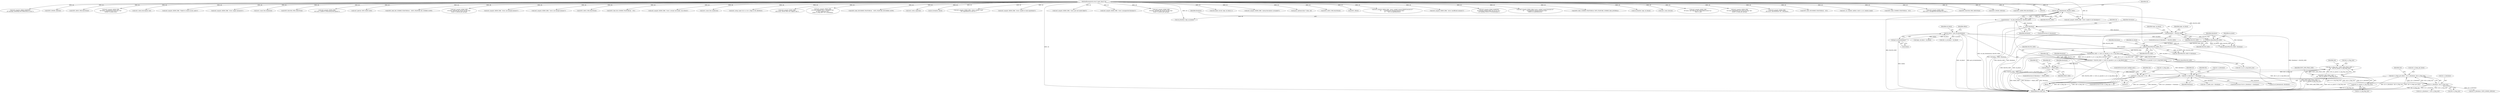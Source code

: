 digraph "0_linux_be0726d33cb8f411945884664924bed3cb8c70ee_0@integer" {
"1000693" [label="(Call,sbi->s_frags_per_block = sb->s_blocksize / sbi->s_frag_size)"];
"1000697" [label="(Call,sb->s_blocksize / sbi->s_frag_size)"];
"1000523" [label="(Call,sb->s_blocksize != blocksize)"];
"1000496" [label="(Call,blocksize != PAGE_SIZE)"];
"1000478" [label="(Call,blocksize = BLOCK_SIZE << le32_to_cpu(sbi->s_es->s_log_block_size))"];
"1000480" [label="(Call,BLOCK_SIZE << le32_to_cpu(sbi->s_es->s_log_block_size))"];
"1000221" [label="(Call,sb_block*BLOCK_SIZE)"];
"1000214" [label="(Call,sb_block*BLOCK_SIZE)"];
"1000120" [label="(Call,sb_block = get_sb_block(&data))"];
"1000122" [label="(Call,get_sb_block(&data))"];
"1000207" [label="(Call,blocksize != BLOCK_SIZE)"];
"1000198" [label="(Call,!blocksize)"];
"1000192" [label="(Call,blocksize = sb_min_blocksize(sb, BLOCK_SIZE))"];
"1000194" [label="(Call,sb_min_blocksize(sb, BLOCK_SIZE))"];
"1000110" [label="(MethodParameterIn,struct super_block *sb)"];
"1000482" [label="(Call,le32_to_cpu(sbi->s_es->s_log_block_size))"];
"1000687" [label="(Call,sbi->s_frag_size == 0)"];
"1000676" [label="(Call,sbi->s_frag_size = EXT2_MIN_FRAG_SIZE <<\n\t\t\t\t   le32_to_cpu(es->s_log_frag_size))"];
"1000680" [label="(Call,EXT2_MIN_FRAG_SIZE <<\n\t\t\t\t   le32_to_cpu(es->s_log_frag_size))"];
"1000682" [label="(Call,le32_to_cpu(es->s_log_frag_size))"];
"1001281" [label="(Call,ext2_msg(sb, KERN_WARNING,\n\t\t\t\"warning: mounting ext3 filesystem as ext2\"))"];
"1000730" [label="(Call,EXT2_INODE_SIZE(sb))"];
"1000943" [label="(Call,EXT2_DESC_PER_BLOCK(sb))"];
"1000195" [label="(Identifier,sb)"];
"1000227" [label="(Call,logic_sb_block = sb_block)"];
"1000668" [label="(Call,ext2_msg(sb, KERN_ERR,\n\t\t\t\t\"error: unsupported inode size: %d\",\n\t\t\t\tsbi->s_inode_size))"];
"1000217" [label="(Identifier,blocksize)"];
"1000110" [label="(MethodParameterIn,struct super_block *sb)"];
"1000701" [label="(Call,sbi->s_frag_size)"];
"1001051" [label="(Call,ext2_check_descriptors (sb))"];
"1000497" [label="(Identifier,blocksize)"];
"1001177" [label="(Call,ext2_msg(sb, KERN_ERR, \"Failed to create an mb_cache\"))"];
"1000687" [label="(Call,sbi->s_frag_size == 0)"];
"1000595" [label="(Call,ext2_msg(sb, KERN_ERR, \"error: magic mismatch\"))"];
"1000602" [label="(Identifier,sb)"];
"1000478" [label="(Call,blocksize = BLOCK_SIZE << le32_to_cpu(sbi->s_es->s_log_block_size))"];
"1001127" [label="(Call,ext2_count_free_blocks(sb))"];
"1000207" [label="(Call,blocksize != BLOCK_SIZE)"];
"1000498" [label="(Identifier,PAGE_SIZE)"];
"1000908" [label="(Call,EXT2_BLOCKS_PER_GROUP(sb))"];
"1000482" [label="(Call,le32_to_cpu(sbi->s_es->s_log_block_size))"];
"1000481" [label="(Identifier,BLOCK_SIZE)"];
"1001044" [label="(Call,ext2_msg(sb, KERN_ERR,\n\t\t\t\t\"error: unable to read group descriptors\"))"];
"1001220" [label="(Call,ext2_iget(sb, EXT2_ROOT_INO))"];
"1000467" [label="(Call,EXT2_HAS_RO_COMPAT_FEATURE(sb, ~EXT2_FEATURE_RO_COMPAT_SUPP))"];
"1000860" [label="(Call,ext2_msg(sb, KERN_ERR,\n\t\t\t\"error: #blocks per group too big: %lu\",\n\t\t\tsbi->s_blocks_per_group))"];
"1000676" [label="(Call,sbi->s_frag_size = EXT2_MIN_FRAG_SIZE <<\n\t\t\t\t   le32_to_cpu(es->s_log_frag_size))"];
"1000991" [label="(Call,ext2_msg(sb, KERN_ERR, \"error: not enough memory\"))"];
"1000501" [label="(Identifier,sb)"];
"1000193" [label="(Identifier,blocksize)"];
"1000523" [label="(Call,sb->s_blocksize != blocksize)"];
"1000182" [label="(Call,sbi->s_sb_block = sb_block)"];
"1000689" [label="(Identifier,sbi)"];
"1000496" [label="(Call,blocksize != PAGE_SIZE)"];
"1000682" [label="(Call,le32_to_cpu(es->s_log_frag_size))"];
"1000681" [label="(Identifier,EXT2_MIN_FRAG_SIZE)"];
"1000527" [label="(Identifier,blocksize)"];
"1000962" [label="(Call,ext2_msg(sb, KERN_ERR, \"error: not enough memory\"))"];
"1000491" [label="(Identifier,sbi)"];
"1000940" [label="(Call,EXT2_DESC_PER_BLOCK(sb))"];
"1000113" [label="(Block,)"];
"1000120" [label="(Call,sb_block = get_sb_block(&data))"];
"1000432" [label="(Call,EXT2_HAS_RO_COMPAT_FEATURE(sb, ~0U))"];
"1000691" [label="(Literal,0)"];
"1001251" [label="(Call,ext2_msg(sb, KERN_ERR, \"error: corrupt root inode, run e2fsck\"))"];
"1001141" [label="(Call,ext2_count_free_inodes(sb))"];
"1001286" [label="(Call,ext2_setup_super (sb, es, sb->s_flags & MS_RDONLY))"];
"1000517" [label="(Call,ext2_msg(sb, KERN_ERR,\n\t\t\t\t\t\"error: device does not support dax\"))"];
"1000838" [label="(Call,ext2_msg(sb, KERN_ERR,\n\t\t\t\"error: fragsize %lu != blocksize %lu\"\n\t\t\t\"(not supported yet)\",\n\t\t\tsbi->s_frag_size, sb->s_blocksize))"];
"1000444" [label="(Call,EXT2_HAS_INCOMPAT_FEATURE(sb, ~EXT2_FEATURE_INCOMPAT_SUPP))"];
"1000680" [label="(Call,EXT2_MIN_FRAG_SIZE <<\n\t\t\t\t   le32_to_cpu(es->s_log_frag_size))"];
"1000697" [label="(Call,sb->s_blocksize / sbi->s_frag_size)"];
"1001299" [label="(Call,ext2_write_super(sb))"];
"1001018" [label="(Call,sb_bread(sb, block))"];
"1000566" [label="(Call,ext2_msg(sb, KERN_ERR, \"error: couldn't read\"\n\t\t\t\t\"superblock on 2nd try\"))"];
"1000238" [label="(Call,ext2_msg(sb, KERN_ERR, \"error: unable to read superblock\"))"];
"1000222" [label="(Identifier,sb_block)"];
"1000221" [label="(Call,sb_block*BLOCK_SIZE)"];
"1000199" [label="(Identifier,blocksize)"];
"1001382" [label="(MethodReturn,static int)"];
"1000121" [label="(Identifier,sb_block)"];
"1000194" [label="(Call,sb_min_blocksize(sb, BLOCK_SIZE))"];
"1000692" [label="(ControlStructure,goto cantfind_ext2;)"];
"1000695" [label="(Identifier,sbi)"];
"1000662" [label="(Call,sbi->s_inode_size > blocksize)"];
"1001268" [label="(Call,ext2_msg(sb, KERN_ERR, \"error: get root inode failed\"))"];
"1000694" [label="(Call,sbi->s_frags_per_block)"];
"1000706" [label="(Identifier,sbi)"];
"1000688" [label="(Call,sbi->s_frag_size)"];
"1000677" [label="(Call,sbi->s_frag_size)"];
"1000197" [label="(ControlStructure,if (!blocksize))"];
"1000824" [label="(Call,ext2_msg(sb, KERN_ERR, \"error: unsupported blocksize\"))"];
"1000693" [label="(Call,sbi->s_frags_per_block = sb->s_blocksize / sbi->s_frag_size)"];
"1000479" [label="(Identifier,blocksize)"];
"1000128" [label="(Identifier,offset)"];
"1000898" [label="(Call,ext2_msg(sb, KERN_ERR,\n\t\t\t\"error: #inodes per group too big: %lu\",\n\t\t\tsbi->s_inodes_per_group))"];
"1000234" [label="(Call,sb_bread(sb, logic_sb_block))"];
"1000738" [label="(Call,sb->s_blocksize / EXT2_INODE_SIZE(sb))"];
"1000533" [label="(Call,sb_set_blocksize(sb, blocksize))"];
"1001008" [label="(Call,descriptor_loc(sb, logic_sb_block, i))"];
"1000122" [label="(Call,get_sb_block(&data))"];
"1001054" [label="(Call,ext2_msg(sb, KERN_ERR, \"group descriptors corrupted\"))"];
"1000206" [label="(ControlStructure,if (blocksize != BLOCK_SIZE))"];
"1000830" [label="(Call,sb->s_blocksize != sbi->s_frag_size)"];
"1000389" [label="(Call,parse_options((char *) data, sb))"];
"1000192" [label="(Call,blocksize = sb_min_blocksize(sb, BLOCK_SIZE))"];
"1000803" [label="(Call,EXT2_DESC_PER_BLOCK(sb))"];
"1000408" [label="(Call,EXT2_SB(sb))"];
"1000209" [label="(Identifier,BLOCK_SIZE)"];
"1000471" [label="(Call,ext2_msg(sb, KERN_ERR, \"error: couldn't mount RDWR because of \"\n\t\t       \"unsupported optional features (%x)\",\n\t\t       le32_to_cpu(features)))"];
"1000546" [label="(Call,sb_block*BLOCK_SIZE)"];
"1001161" [label="(Call,ext2_msg(sb, KERN_ERR, \"error: insufficient memory\"))"];
"1000530" [label="(Identifier,bh)"];
"1000215" [label="(Identifier,sb_block)"];
"1000198" [label="(Call,!blocksize)"];
"1000495" [label="(ControlStructure,if (blocksize != PAGE_SIZE))"];
"1000214" [label="(Call,sb_block*BLOCK_SIZE)"];
"1000683" [label="(Call,es->s_log_frag_size)"];
"1000220" [label="(Call,(sb_block*BLOCK_SIZE) % blocksize)"];
"1000201" [label="(Call,ext2_msg(sb, KERN_ERR, \"error: unable to set blocksize\"))"];
"1000228" [label="(Identifier,logic_sb_block)"];
"1000438" [label="(Call,ext2_msg(sb, KERN_WARNING,\n\t\t\t\"warning: feature flags set on rev 0 fs, \"\n\t\t\t\"running e2fsck is recommended\"))"];
"1000698" [label="(Call,sb->s_blocksize)"];
"1000524" [label="(Call,sb->s_blocksize)"];
"1000450" [label="(Call,ext2_msg(sb, KERN_ERR,\t\"error: couldn't mount because of \"\n\t\t       \"unsupported optional features (%x)\",\n\t\t\tle32_to_cpu(features)))"];
"1001278" [label="(Call,EXT2_HAS_COMPAT_FEATURE(sb, EXT3_FEATURE_COMPAT_HAS_JOURNAL))"];
"1000208" [label="(Identifier,blocksize)"];
"1000559" [label="(Call,sb_bread(sb, logic_sb_block))"];
"1000196" [label="(Identifier,BLOCK_SIZE)"];
"1000216" [label="(Identifier,BLOCK_SIZE)"];
"1001155" [label="(Call,ext2_count_dirs(sb))"];
"1000686" [label="(ControlStructure,if (sbi->s_frag_size == 0))"];
"1000224" [label="(Identifier,blocksize)"];
"1000483" [label="(Call,sbi->s_es->s_log_block_size)"];
"1001307" [label="(Call,ext2_msg(sb, KERN_ERR,\n\t\t\t\"error: can't find an ext2 filesystem on dev %s.\",\n \t\t\tsb->s_id))"];
"1000522" [label="(ControlStructure,if (sb->s_blocksize != blocksize))"];
"1000879" [label="(Call,ext2_msg(sb, KERN_ERR,\n\t\t\t\"error: #fragments per group too big: %lu\",\n\t\t\tsbi->s_frags_per_group))"];
"1000202" [label="(Identifier,sb)"];
"1000537" [label="(Call,ext2_msg(sb, KERN_ERR,\n\t\t\t\t\"error: bad blocksize %d\", blocksize))"];
"1000213" [label="(Call,(sb_block*BLOCK_SIZE) / blocksize)"];
"1000435" [label="(Call,EXT2_HAS_INCOMPAT_FEATURE(sb, ~0U))"];
"1001114" [label="(Call,ext2_rsv_window_add(sb, &sbi->s_rsv_window_head))"];
"1000428" [label="(Call,EXT2_HAS_COMPAT_FEATURE(sb, ~0U))"];
"1000212" [label="(Identifier,logic_sb_block)"];
"1000500" [label="(Call,ext2_msg(sb, KERN_ERR,\n\t\t\t\t\t\"error: unsupported blocksize for dax\"))"];
"1000480" [label="(Call,BLOCK_SIZE << le32_to_cpu(sbi->s_es->s_log_block_size))"];
"1000929" [label="(Call,EXT2_BLOCKS_PER_GROUP(sb))"];
"1000123" [label="(Call,&data)"];
"1000742" [label="(Call,EXT2_INODE_SIZE(sb))"];
"1000223" [label="(Identifier,BLOCK_SIZE)"];
"1000511" [label="(Identifier,sb)"];
"1000796" [label="(Call,EXT2_ADDR_PER_BLOCK(sb))"];
"1000693" -> "1000113"  [label="AST: "];
"1000693" -> "1000697"  [label="CFG: "];
"1000694" -> "1000693"  [label="AST: "];
"1000697" -> "1000693"  [label="AST: "];
"1000706" -> "1000693"  [label="CFG: "];
"1000693" -> "1001382"  [label="DDG: sb->s_blocksize / sbi->s_frag_size"];
"1000693" -> "1001382"  [label="DDG: sbi->s_frags_per_block"];
"1000697" -> "1000693"  [label="DDG: sb->s_blocksize"];
"1000697" -> "1000693"  [label="DDG: sbi->s_frag_size"];
"1000697" -> "1000701"  [label="CFG: "];
"1000698" -> "1000697"  [label="AST: "];
"1000701" -> "1000697"  [label="AST: "];
"1000697" -> "1001382"  [label="DDG: sbi->s_frag_size"];
"1000697" -> "1001382"  [label="DDG: sb->s_blocksize"];
"1000523" -> "1000697"  [label="DDG: sb->s_blocksize"];
"1000687" -> "1000697"  [label="DDG: sbi->s_frag_size"];
"1000697" -> "1000738"  [label="DDG: sb->s_blocksize"];
"1000697" -> "1000830"  [label="DDG: sbi->s_frag_size"];
"1000523" -> "1000522"  [label="AST: "];
"1000523" -> "1000527"  [label="CFG: "];
"1000524" -> "1000523"  [label="AST: "];
"1000527" -> "1000523"  [label="AST: "];
"1000530" -> "1000523"  [label="CFG: "];
"1000602" -> "1000523"  [label="CFG: "];
"1000523" -> "1001382"  [label="DDG: sb->s_blocksize"];
"1000523" -> "1001382"  [label="DDG: blocksize"];
"1000523" -> "1001382"  [label="DDG: sb->s_blocksize != blocksize"];
"1000496" -> "1000523"  [label="DDG: blocksize"];
"1000478" -> "1000523"  [label="DDG: blocksize"];
"1000523" -> "1000533"  [label="DDG: blocksize"];
"1000523" -> "1000662"  [label="DDG: blocksize"];
"1000496" -> "1000495"  [label="AST: "];
"1000496" -> "1000498"  [label="CFG: "];
"1000497" -> "1000496"  [label="AST: "];
"1000498" -> "1000496"  [label="AST: "];
"1000501" -> "1000496"  [label="CFG: "];
"1000511" -> "1000496"  [label="CFG: "];
"1000496" -> "1001382"  [label="DDG: PAGE_SIZE"];
"1000496" -> "1001382"  [label="DDG: blocksize != PAGE_SIZE"];
"1000496" -> "1001382"  [label="DDG: blocksize"];
"1000478" -> "1000496"  [label="DDG: blocksize"];
"1000478" -> "1000113"  [label="AST: "];
"1000478" -> "1000480"  [label="CFG: "];
"1000479" -> "1000478"  [label="AST: "];
"1000480" -> "1000478"  [label="AST: "];
"1000491" -> "1000478"  [label="CFG: "];
"1000478" -> "1001382"  [label="DDG: BLOCK_SIZE << le32_to_cpu(sbi->s_es->s_log_block_size)"];
"1000480" -> "1000478"  [label="DDG: BLOCK_SIZE"];
"1000480" -> "1000478"  [label="DDG: le32_to_cpu(sbi->s_es->s_log_block_size)"];
"1000480" -> "1000482"  [label="CFG: "];
"1000481" -> "1000480"  [label="AST: "];
"1000482" -> "1000480"  [label="AST: "];
"1000480" -> "1001382"  [label="DDG: BLOCK_SIZE"];
"1000480" -> "1001382"  [label="DDG: le32_to_cpu(sbi->s_es->s_log_block_size)"];
"1000221" -> "1000480"  [label="DDG: BLOCK_SIZE"];
"1000207" -> "1000480"  [label="DDG: BLOCK_SIZE"];
"1000482" -> "1000480"  [label="DDG: sbi->s_es->s_log_block_size"];
"1000480" -> "1000546"  [label="DDG: BLOCK_SIZE"];
"1000221" -> "1000220"  [label="AST: "];
"1000221" -> "1000223"  [label="CFG: "];
"1000222" -> "1000221"  [label="AST: "];
"1000223" -> "1000221"  [label="AST: "];
"1000224" -> "1000221"  [label="CFG: "];
"1000221" -> "1001382"  [label="DDG: BLOCK_SIZE"];
"1000221" -> "1001382"  [label="DDG: sb_block"];
"1000221" -> "1000220"  [label="DDG: sb_block"];
"1000221" -> "1000220"  [label="DDG: BLOCK_SIZE"];
"1000214" -> "1000221"  [label="DDG: sb_block"];
"1000214" -> "1000221"  [label="DDG: BLOCK_SIZE"];
"1000221" -> "1000546"  [label="DDG: sb_block"];
"1000214" -> "1000213"  [label="AST: "];
"1000214" -> "1000216"  [label="CFG: "];
"1000215" -> "1000214"  [label="AST: "];
"1000216" -> "1000214"  [label="AST: "];
"1000217" -> "1000214"  [label="CFG: "];
"1000214" -> "1000213"  [label="DDG: sb_block"];
"1000214" -> "1000213"  [label="DDG: BLOCK_SIZE"];
"1000120" -> "1000214"  [label="DDG: sb_block"];
"1000207" -> "1000214"  [label="DDG: BLOCK_SIZE"];
"1000120" -> "1000113"  [label="AST: "];
"1000120" -> "1000122"  [label="CFG: "];
"1000121" -> "1000120"  [label="AST: "];
"1000122" -> "1000120"  [label="AST: "];
"1000128" -> "1000120"  [label="CFG: "];
"1000120" -> "1001382"  [label="DDG: sb_block"];
"1000120" -> "1001382"  [label="DDG: get_sb_block(&data)"];
"1000122" -> "1000120"  [label="DDG: &data"];
"1000120" -> "1000182"  [label="DDG: sb_block"];
"1000120" -> "1000227"  [label="DDG: sb_block"];
"1000120" -> "1000546"  [label="DDG: sb_block"];
"1000122" -> "1000123"  [label="CFG: "];
"1000123" -> "1000122"  [label="AST: "];
"1000122" -> "1001382"  [label="DDG: &data"];
"1000207" -> "1000206"  [label="AST: "];
"1000207" -> "1000209"  [label="CFG: "];
"1000208" -> "1000207"  [label="AST: "];
"1000209" -> "1000207"  [label="AST: "];
"1000212" -> "1000207"  [label="CFG: "];
"1000228" -> "1000207"  [label="CFG: "];
"1000207" -> "1001382"  [label="DDG: BLOCK_SIZE"];
"1000207" -> "1001382"  [label="DDG: blocksize"];
"1000207" -> "1001382"  [label="DDG: blocksize != BLOCK_SIZE"];
"1000198" -> "1000207"  [label="DDG: blocksize"];
"1000194" -> "1000207"  [label="DDG: BLOCK_SIZE"];
"1000207" -> "1000213"  [label="DDG: blocksize"];
"1000198" -> "1000197"  [label="AST: "];
"1000198" -> "1000199"  [label="CFG: "];
"1000199" -> "1000198"  [label="AST: "];
"1000202" -> "1000198"  [label="CFG: "];
"1000208" -> "1000198"  [label="CFG: "];
"1000198" -> "1001382"  [label="DDG: blocksize"];
"1000198" -> "1001382"  [label="DDG: !blocksize"];
"1000192" -> "1000198"  [label="DDG: blocksize"];
"1000192" -> "1000113"  [label="AST: "];
"1000192" -> "1000194"  [label="CFG: "];
"1000193" -> "1000192"  [label="AST: "];
"1000194" -> "1000192"  [label="AST: "];
"1000199" -> "1000192"  [label="CFG: "];
"1000192" -> "1001382"  [label="DDG: sb_min_blocksize(sb, BLOCK_SIZE)"];
"1000194" -> "1000192"  [label="DDG: sb"];
"1000194" -> "1000192"  [label="DDG: BLOCK_SIZE"];
"1000194" -> "1000196"  [label="CFG: "];
"1000195" -> "1000194"  [label="AST: "];
"1000196" -> "1000194"  [label="AST: "];
"1000194" -> "1001382"  [label="DDG: BLOCK_SIZE"];
"1000110" -> "1000194"  [label="DDG: sb"];
"1000194" -> "1000201"  [label="DDG: sb"];
"1000194" -> "1000234"  [label="DDG: sb"];
"1000110" -> "1000109"  [label="AST: "];
"1000110" -> "1001382"  [label="DDG: sb"];
"1000110" -> "1000201"  [label="DDG: sb"];
"1000110" -> "1000234"  [label="DDG: sb"];
"1000110" -> "1000238"  [label="DDG: sb"];
"1000110" -> "1000389"  [label="DDG: sb"];
"1000110" -> "1000408"  [label="DDG: sb"];
"1000110" -> "1000428"  [label="DDG: sb"];
"1000110" -> "1000432"  [label="DDG: sb"];
"1000110" -> "1000435"  [label="DDG: sb"];
"1000110" -> "1000438"  [label="DDG: sb"];
"1000110" -> "1000444"  [label="DDG: sb"];
"1000110" -> "1000450"  [label="DDG: sb"];
"1000110" -> "1000467"  [label="DDG: sb"];
"1000110" -> "1000471"  [label="DDG: sb"];
"1000110" -> "1000500"  [label="DDG: sb"];
"1000110" -> "1000517"  [label="DDG: sb"];
"1000110" -> "1000533"  [label="DDG: sb"];
"1000110" -> "1000537"  [label="DDG: sb"];
"1000110" -> "1000559"  [label="DDG: sb"];
"1000110" -> "1000566"  [label="DDG: sb"];
"1000110" -> "1000595"  [label="DDG: sb"];
"1000110" -> "1000668"  [label="DDG: sb"];
"1000110" -> "1000730"  [label="DDG: sb"];
"1000110" -> "1000742"  [label="DDG: sb"];
"1000110" -> "1000796"  [label="DDG: sb"];
"1000110" -> "1000803"  [label="DDG: sb"];
"1000110" -> "1000824"  [label="DDG: sb"];
"1000110" -> "1000838"  [label="DDG: sb"];
"1000110" -> "1000860"  [label="DDG: sb"];
"1000110" -> "1000879"  [label="DDG: sb"];
"1000110" -> "1000898"  [label="DDG: sb"];
"1000110" -> "1000908"  [label="DDG: sb"];
"1000110" -> "1000929"  [label="DDG: sb"];
"1000110" -> "1000940"  [label="DDG: sb"];
"1000110" -> "1000943"  [label="DDG: sb"];
"1000110" -> "1000962"  [label="DDG: sb"];
"1000110" -> "1000991"  [label="DDG: sb"];
"1000110" -> "1001008"  [label="DDG: sb"];
"1000110" -> "1001018"  [label="DDG: sb"];
"1000110" -> "1001044"  [label="DDG: sb"];
"1000110" -> "1001051"  [label="DDG: sb"];
"1000110" -> "1001054"  [label="DDG: sb"];
"1000110" -> "1001114"  [label="DDG: sb"];
"1000110" -> "1001127"  [label="DDG: sb"];
"1000110" -> "1001141"  [label="DDG: sb"];
"1000110" -> "1001155"  [label="DDG: sb"];
"1000110" -> "1001161"  [label="DDG: sb"];
"1000110" -> "1001177"  [label="DDG: sb"];
"1000110" -> "1001220"  [label="DDG: sb"];
"1000110" -> "1001251"  [label="DDG: sb"];
"1000110" -> "1001268"  [label="DDG: sb"];
"1000110" -> "1001278"  [label="DDG: sb"];
"1000110" -> "1001281"  [label="DDG: sb"];
"1000110" -> "1001286"  [label="DDG: sb"];
"1000110" -> "1001299"  [label="DDG: sb"];
"1000110" -> "1001307"  [label="DDG: sb"];
"1000482" -> "1000483"  [label="CFG: "];
"1000483" -> "1000482"  [label="AST: "];
"1000482" -> "1001382"  [label="DDG: sbi->s_es->s_log_block_size"];
"1000687" -> "1000686"  [label="AST: "];
"1000687" -> "1000691"  [label="CFG: "];
"1000688" -> "1000687"  [label="AST: "];
"1000691" -> "1000687"  [label="AST: "];
"1000692" -> "1000687"  [label="CFG: "];
"1000695" -> "1000687"  [label="CFG: "];
"1000687" -> "1001382"  [label="DDG: sbi->s_frag_size == 0"];
"1000687" -> "1001382"  [label="DDG: sbi->s_frag_size"];
"1000676" -> "1000687"  [label="DDG: sbi->s_frag_size"];
"1000676" -> "1000113"  [label="AST: "];
"1000676" -> "1000680"  [label="CFG: "];
"1000677" -> "1000676"  [label="AST: "];
"1000680" -> "1000676"  [label="AST: "];
"1000689" -> "1000676"  [label="CFG: "];
"1000676" -> "1001382"  [label="DDG: EXT2_MIN_FRAG_SIZE <<\n\t\t\t\t   le32_to_cpu(es->s_log_frag_size)"];
"1000680" -> "1000676"  [label="DDG: EXT2_MIN_FRAG_SIZE"];
"1000680" -> "1000676"  [label="DDG: le32_to_cpu(es->s_log_frag_size)"];
"1000680" -> "1000682"  [label="CFG: "];
"1000681" -> "1000680"  [label="AST: "];
"1000682" -> "1000680"  [label="AST: "];
"1000680" -> "1001382"  [label="DDG: EXT2_MIN_FRAG_SIZE"];
"1000680" -> "1001382"  [label="DDG: le32_to_cpu(es->s_log_frag_size)"];
"1000682" -> "1000680"  [label="DDG: es->s_log_frag_size"];
"1000682" -> "1000683"  [label="CFG: "];
"1000683" -> "1000682"  [label="AST: "];
"1000682" -> "1001382"  [label="DDG: es->s_log_frag_size"];
}
